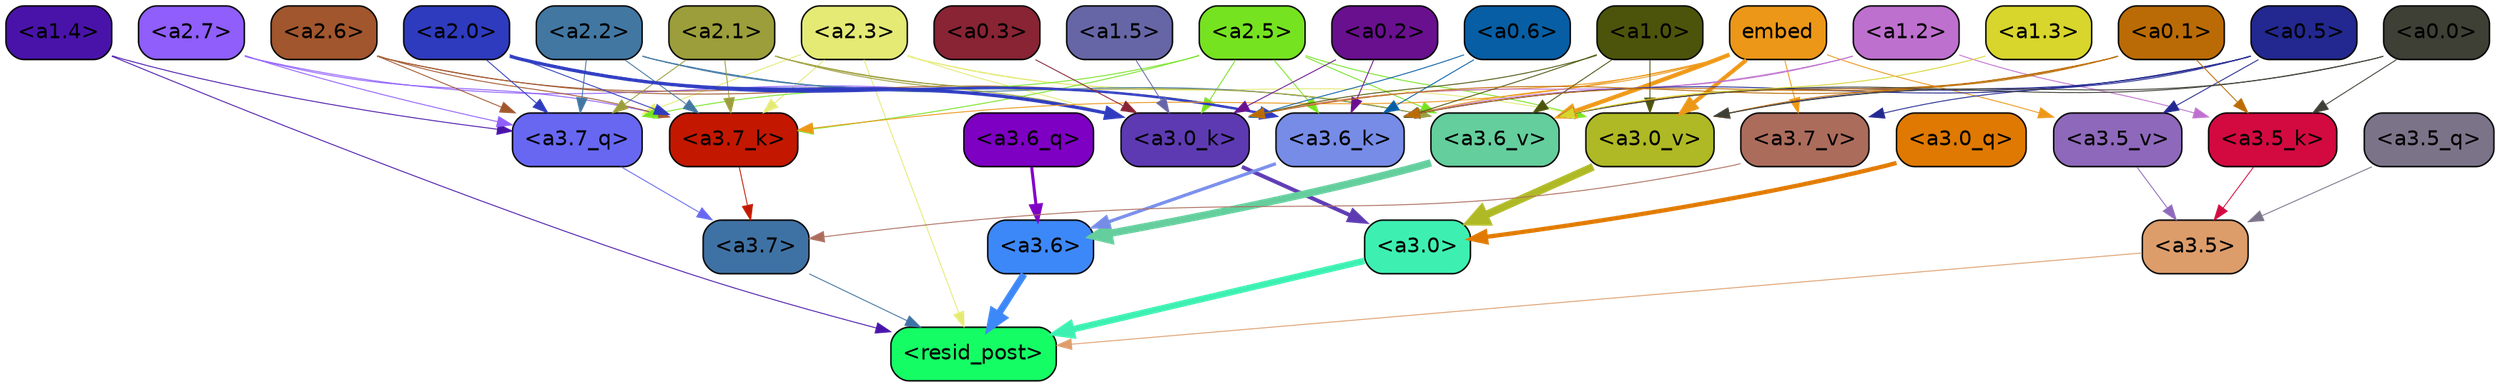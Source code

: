 strict digraph "" {
	graph [bgcolor=transparent,
		layout=dot,
		overlap=false,
		splines=true
	];
	"<a3.7>"	[color=black,
		fillcolor="#3f72a4",
		fontname=Helvetica,
		shape=box,
		style="filled, rounded"];
	"<resid_post>"	[color=black,
		fillcolor="#15fd65",
		fontname=Helvetica,
		shape=box,
		style="filled, rounded"];
	"<a3.7>" -> "<resid_post>"	[color="#3f72a4",
		penwidth=0.6];
	"<a3.6>"	[color=black,
		fillcolor="#3d88f8",
		fontname=Helvetica,
		shape=box,
		style="filled, rounded"];
	"<a3.6>" -> "<resid_post>"	[color="#3d88f8",
		penwidth=4.646730065345764];
	"<a3.5>"	[color=black,
		fillcolor="#dd9d6b",
		fontname=Helvetica,
		shape=box,
		style="filled, rounded"];
	"<a3.5>" -> "<resid_post>"	[color="#dd9d6b",
		penwidth=0.6];
	"<a3.0>"	[color=black,
		fillcolor="#3df0b2",
		fontname=Helvetica,
		shape=box,
		style="filled, rounded"];
	"<a3.0>" -> "<resid_post>"	[color="#3df0b2",
		penwidth=4.323132634162903];
	"<a2.3>"	[color=black,
		fillcolor="#e4ea74",
		fontname=Helvetica,
		shape=box,
		style="filled, rounded"];
	"<a2.3>" -> "<resid_post>"	[color="#e4ea74",
		penwidth=0.6];
	"<a3.7_q>"	[color=black,
		fillcolor="#6767f2",
		fontname=Helvetica,
		shape=box,
		style="filled, rounded"];
	"<a2.3>" -> "<a3.7_q>"	[color="#e4ea74",
		penwidth=0.6];
	"<a3.7_k>"	[color=black,
		fillcolor="#c31700",
		fontname=Helvetica,
		shape=box,
		style="filled, rounded"];
	"<a2.3>" -> "<a3.7_k>"	[color="#e4ea74",
		penwidth=0.6];
	"<a3.0_k>"	[color=black,
		fillcolor="#5d3ab2",
		fontname=Helvetica,
		shape=box,
		style="filled, rounded"];
	"<a2.3>" -> "<a3.0_k>"	[color="#e4ea74",
		penwidth=0.6];
	"<a3.6_v>"	[color=black,
		fillcolor="#64ce9d",
		fontname=Helvetica,
		shape=box,
		style="filled, rounded"];
	"<a2.3>" -> "<a3.6_v>"	[color="#e4ea74",
		penwidth=0.6];
	"<a3.0_v>"	[color=black,
		fillcolor="#afb925",
		fontname=Helvetica,
		shape=box,
		style="filled, rounded"];
	"<a2.3>" -> "<a3.0_v>"	[color="#e4ea74",
		penwidth=0.6];
	"<a1.4>"	[color=black,
		fillcolor="#4913aa",
		fontname=Helvetica,
		shape=box,
		style="filled, rounded"];
	"<a1.4>" -> "<resid_post>"	[color="#4913aa",
		penwidth=0.6];
	"<a1.4>" -> "<a3.7_q>"	[color="#4913aa",
		penwidth=0.6];
	"<a3.7_q>" -> "<a3.7>"	[color="#6767f2",
		penwidth=0.6];
	"<a3.6_q>"	[color=black,
		fillcolor="#7e00c3",
		fontname=Helvetica,
		shape=box,
		style="filled, rounded"];
	"<a3.6_q>" -> "<a3.6>"	[color="#7e00c3",
		penwidth=2.03758105635643];
	"<a3.5_q>"	[color=black,
		fillcolor="#7b7489",
		fontname=Helvetica,
		shape=box,
		style="filled, rounded"];
	"<a3.5_q>" -> "<a3.5>"	[color="#7b7489",
		penwidth=0.6];
	"<a3.0_q>"	[color=black,
		fillcolor="#df7901",
		fontname=Helvetica,
		shape=box,
		style="filled, rounded"];
	"<a3.0_q>" -> "<a3.0>"	[color="#df7901",
		penwidth=2.8638100624084473];
	"<a3.7_k>" -> "<a3.7>"	[color="#c31700",
		penwidth=0.6];
	"<a3.6_k>"	[color=black,
		fillcolor="#768ce7",
		fontname=Helvetica,
		shape=box,
		style="filled, rounded"];
	"<a3.6_k>" -> "<a3.6>"	[color="#768ce7",
		penwidth=2.174198240041733];
	"<a3.5_k>"	[color=black,
		fillcolor="#d20a3f",
		fontname=Helvetica,
		shape=box,
		style="filled, rounded"];
	"<a3.5_k>" -> "<a3.5>"	[color="#d20a3f",
		penwidth=0.6];
	"<a3.0_k>" -> "<a3.0>"	[color="#5d3ab2",
		penwidth=2.6274144649505615];
	"<a3.7_v>"	[color=black,
		fillcolor="#ac6c5c",
		fontname=Helvetica,
		shape=box,
		style="filled, rounded"];
	"<a3.7_v>" -> "<a3.7>"	[color="#ac6c5c",
		penwidth=0.6];
	"<a3.6_v>" -> "<a3.6>"	[color="#64ce9d",
		penwidth=5.002329230308533];
	"<a3.5_v>"	[color=black,
		fillcolor="#8e68ba",
		fontname=Helvetica,
		shape=box,
		style="filled, rounded"];
	"<a3.5_v>" -> "<a3.5>"	[color="#8e68ba",
		penwidth=0.6];
	"<a3.0_v>" -> "<a3.0>"	[color="#afb925",
		penwidth=5.188832879066467];
	"<a2.7>"	[color=black,
		fillcolor="#8f5efb",
		fontname=Helvetica,
		shape=box,
		style="filled, rounded"];
	"<a2.7>" -> "<a3.7_q>"	[color="#8f5efb",
		penwidth=0.6];
	"<a2.7>" -> "<a3.7_k>"	[color="#8f5efb",
		penwidth=0.6];
	"<a2.7>" -> "<a3.0_k>"	[color="#8f5efb",
		penwidth=0.6];
	"<a2.6>"	[color=black,
		fillcolor="#a1562d",
		fontname=Helvetica,
		shape=box,
		style="filled, rounded"];
	"<a2.6>" -> "<a3.7_q>"	[color="#a1562d",
		penwidth=0.6];
	"<a2.6>" -> "<a3.7_k>"	[color="#a1562d",
		penwidth=0.6];
	"<a2.6>" -> "<a3.6_k>"	[color="#a1562d",
		penwidth=0.6];
	"<a2.6>" -> "<a3.0_k>"	[color="#a1562d",
		penwidth=0.6];
	"<a2.5>"	[color=black,
		fillcolor="#76e321",
		fontname=Helvetica,
		shape=box,
		style="filled, rounded"];
	"<a2.5>" -> "<a3.7_q>"	[color="#76e321",
		penwidth=0.6];
	"<a2.5>" -> "<a3.7_k>"	[color="#76e321",
		penwidth=0.6];
	"<a2.5>" -> "<a3.6_k>"	[color="#76e321",
		penwidth=0.6];
	"<a2.5>" -> "<a3.0_k>"	[color="#76e321",
		penwidth=0.6];
	"<a2.5>" -> "<a3.6_v>"	[color="#76e321",
		penwidth=0.6];
	"<a2.5>" -> "<a3.0_v>"	[color="#76e321",
		penwidth=0.6];
	"<a2.2>"	[color=black,
		fillcolor="#4277a2",
		fontname=Helvetica,
		shape=box,
		style="filled, rounded"];
	"<a2.2>" -> "<a3.7_q>"	[color="#4277a2",
		penwidth=0.6];
	"<a2.2>" -> "<a3.7_k>"	[color="#4277a2",
		penwidth=0.6];
	"<a2.2>" -> "<a3.6_k>"	[color="#4277a2",
		penwidth=0.6];
	"<a2.2>" -> "<a3.0_k>"	[color="#4277a2",
		penwidth=0.6];
	"<a2.2>" -> "<a3.6_v>"	[color="#4277a2",
		penwidth=0.6];
	"<a2.1>"	[color=black,
		fillcolor="#9c9e3b",
		fontname=Helvetica,
		shape=box,
		style="filled, rounded"];
	"<a2.1>" -> "<a3.7_q>"	[color="#9c9e3b",
		penwidth=0.6];
	"<a2.1>" -> "<a3.7_k>"	[color="#9c9e3b",
		penwidth=0.6];
	"<a2.1>" -> "<a3.6_k>"	[color="#9c9e3b",
		penwidth=0.6];
	"<a2.1>" -> "<a3.0_k>"	[color="#9c9e3b",
		penwidth=0.6];
	"<a2.1>" -> "<a3.6_v>"	[color="#9c9e3b",
		penwidth=0.6];
	"<a2.0>"	[color=black,
		fillcolor="#2e3bbf",
		fontname=Helvetica,
		shape=box,
		style="filled, rounded"];
	"<a2.0>" -> "<a3.7_q>"	[color="#2e3bbf",
		penwidth=0.6];
	"<a2.0>" -> "<a3.7_k>"	[color="#2e3bbf",
		penwidth=0.6];
	"<a2.0>" -> "<a3.6_k>"	[color="#2e3bbf",
		penwidth=1.6454488784074783];
	"<a2.0>" -> "<a3.0_k>"	[color="#2e3bbf",
		penwidth=2.2218968719244003];
	embed	[color=black,
		fillcolor="#ec9718",
		fontname=Helvetica,
		shape=box,
		style="filled, rounded"];
	embed -> "<a3.7_k>"	[color="#ec9718",
		penwidth=0.6];
	embed -> "<a3.6_k>"	[color="#ec9718",
		penwidth=0.6];
	embed -> "<a3.0_k>"	[color="#ec9718",
		penwidth=0.6];
	embed -> "<a3.7_v>"	[color="#ec9718",
		penwidth=0.6];
	embed -> "<a3.6_v>"	[color="#ec9718",
		penwidth=2.8301228284835815];
	embed -> "<a3.5_v>"	[color="#ec9718",
		penwidth=0.6];
	embed -> "<a3.0_v>"	[color="#ec9718",
		penwidth=2.7660785913467407];
	"<a1.2>"	[color=black,
		fillcolor="#be70ce",
		fontname=Helvetica,
		shape=box,
		style="filled, rounded"];
	"<a1.2>" -> "<a3.6_k>"	[color="#be70ce",
		penwidth=0.6];
	"<a1.2>" -> "<a3.5_k>"	[color="#be70ce",
		penwidth=0.6];
	"<a1.2>" -> "<a3.0_k>"	[color="#be70ce",
		penwidth=0.6];
	"<a1.0>"	[color=black,
		fillcolor="#4c540b",
		fontname=Helvetica,
		shape=box,
		style="filled, rounded"];
	"<a1.0>" -> "<a3.6_k>"	[color="#4c540b",
		penwidth=0.6];
	"<a1.0>" -> "<a3.0_k>"	[color="#4c540b",
		penwidth=0.6];
	"<a1.0>" -> "<a3.6_v>"	[color="#4c540b",
		penwidth=0.6];
	"<a1.0>" -> "<a3.0_v>"	[color="#4c540b",
		penwidth=0.6];
	"<a0.6>"	[color=black,
		fillcolor="#075ea4",
		fontname=Helvetica,
		shape=box,
		style="filled, rounded"];
	"<a0.6>" -> "<a3.6_k>"	[color="#075ea4",
		penwidth=0.6];
	"<a0.6>" -> "<a3.0_k>"	[color="#075ea4",
		penwidth=0.6];
	"<a0.5>"	[color=black,
		fillcolor="#22288f",
		fontname=Helvetica,
		shape=box,
		style="filled, rounded"];
	"<a0.5>" -> "<a3.6_k>"	[color="#22288f",
		penwidth=0.6];
	"<a0.5>" -> "<a3.7_v>"	[color="#22288f",
		penwidth=0.6];
	"<a0.5>" -> "<a3.6_v>"	[color="#22288f",
		penwidth=0.6];
	"<a0.5>" -> "<a3.5_v>"	[color="#22288f",
		penwidth=0.6];
	"<a0.5>" -> "<a3.0_v>"	[color="#22288f",
		penwidth=0.6124261617660522];
	"<a0.2>"	[color=black,
		fillcolor="#69108f",
		fontname=Helvetica,
		shape=box,
		style="filled, rounded"];
	"<a0.2>" -> "<a3.6_k>"	[color="#69108f",
		penwidth=0.6];
	"<a0.2>" -> "<a3.0_k>"	[color="#69108f",
		penwidth=0.6];
	"<a0.1>"	[color=black,
		fillcolor="#ba6b05",
		fontname=Helvetica,
		shape=box,
		style="filled, rounded"];
	"<a0.1>" -> "<a3.6_k>"	[color="#ba6b05",
		penwidth=0.6];
	"<a0.1>" -> "<a3.5_k>"	[color="#ba6b05",
		penwidth=0.6];
	"<a0.1>" -> "<a3.0_k>"	[color="#ba6b05",
		penwidth=0.6];
	"<a0.1>" -> "<a3.6_v>"	[color="#ba6b05",
		penwidth=0.6];
	"<a0.1>" -> "<a3.0_v>"	[color="#ba6b05",
		penwidth=0.6];
	"<a0.0>"	[color=black,
		fillcolor="#3e3f35",
		fontname=Helvetica,
		shape=box,
		style="filled, rounded"];
	"<a0.0>" -> "<a3.5_k>"	[color="#3e3f35",
		penwidth=0.6];
	"<a0.0>" -> "<a3.6_v>"	[color="#3e3f35",
		penwidth=0.6];
	"<a0.0>" -> "<a3.0_v>"	[color="#3e3f35",
		penwidth=0.6];
	"<a1.5>"	[color=black,
		fillcolor="#6666a7",
		fontname=Helvetica,
		shape=box,
		style="filled, rounded"];
	"<a1.5>" -> "<a3.0_k>"	[color="#6666a7",
		penwidth=0.6];
	"<a0.3>"	[color=black,
		fillcolor="#882434",
		fontname=Helvetica,
		shape=box,
		style="filled, rounded"];
	"<a0.3>" -> "<a3.0_k>"	[color="#882434",
		penwidth=0.6];
	"<a1.3>"	[color=black,
		fillcolor="#d8d52c",
		fontname=Helvetica,
		shape=box,
		style="filled, rounded"];
	"<a1.3>" -> "<a3.6_v>"	[color="#d8d52c",
		penwidth=0.6];
}

